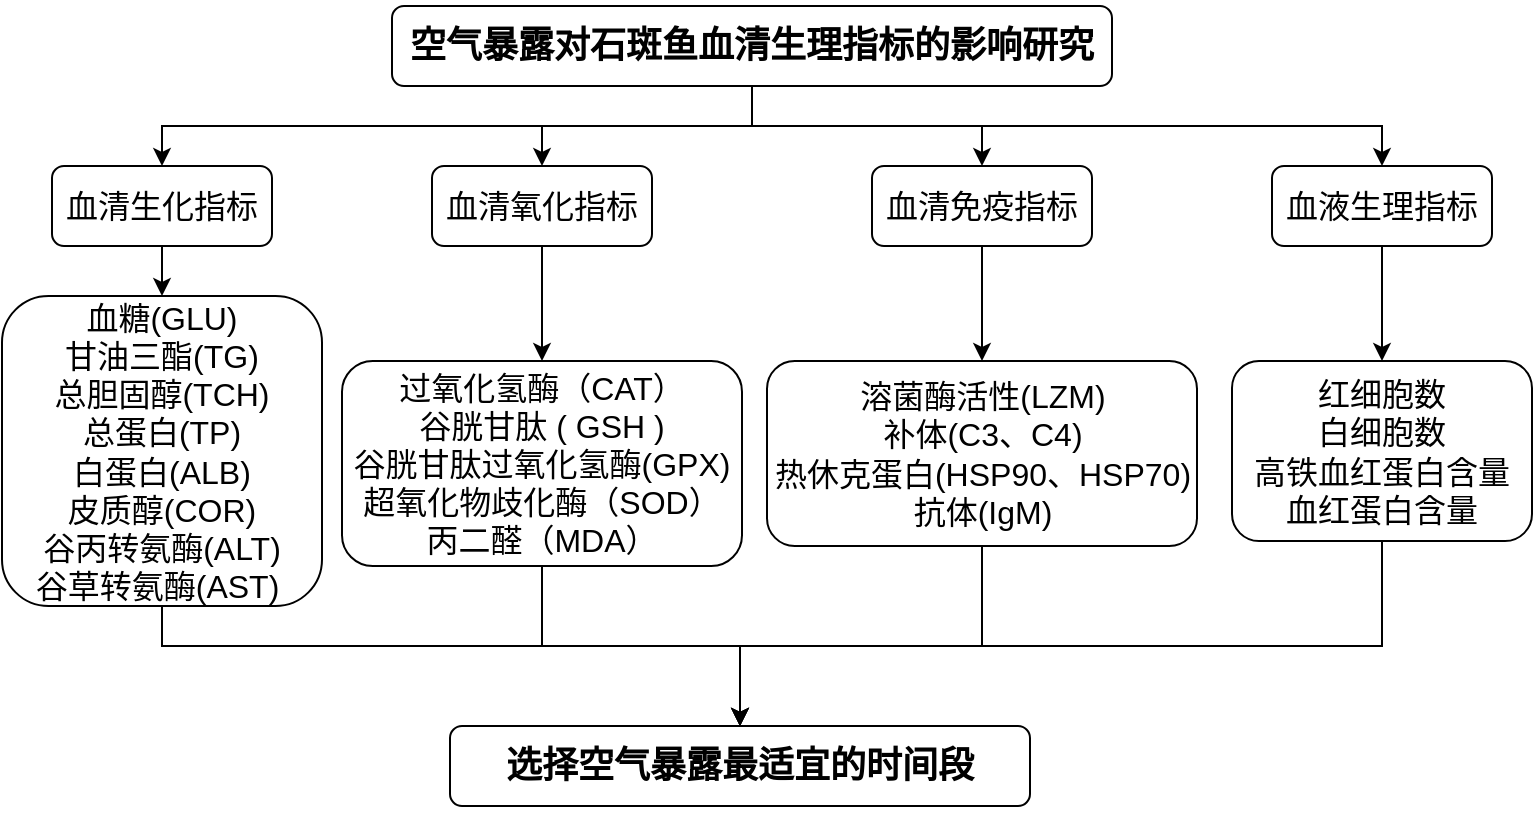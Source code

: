 <mxfile version="20.5.3" type="github">
  <diagram id="t_ZHMAKOfB-Jzqp0-2-7" name="第 1 页">
    <mxGraphModel dx="1375" dy="754" grid="1" gridSize="10" guides="1" tooltips="1" connect="1" arrows="1" fold="1" page="1" pageScale="1" pageWidth="827" pageHeight="1169" math="0" shadow="0">
      <root>
        <mxCell id="0" />
        <mxCell id="1" parent="0" />
        <mxCell id="lnhYDBClP4FOPmQ8MI6j-15" style="edgeStyle=orthogonalEdgeStyle;rounded=0;orthogonalLoop=1;jettySize=auto;html=1;entryX=0.5;entryY=0;entryDx=0;entryDy=0;fontSize=16;" edge="1" parent="1" source="d5aH4Ba-LhkNAMB_kDqy-1" target="lnhYDBClP4FOPmQ8MI6j-4">
          <mxGeometry relative="1" as="geometry" />
        </mxCell>
        <mxCell id="lnhYDBClP4FOPmQ8MI6j-16" style="edgeStyle=orthogonalEdgeStyle;rounded=0;orthogonalLoop=1;jettySize=auto;html=1;fontSize=16;" edge="1" parent="1" source="d5aH4Ba-LhkNAMB_kDqy-1" target="lnhYDBClP4FOPmQ8MI6j-5">
          <mxGeometry relative="1" as="geometry">
            <Array as="points">
              <mxPoint x="420" y="100" />
              <mxPoint x="735" y="100" />
            </Array>
          </mxGeometry>
        </mxCell>
        <mxCell id="lnhYDBClP4FOPmQ8MI6j-17" style="edgeStyle=orthogonalEdgeStyle;rounded=0;orthogonalLoop=1;jettySize=auto;html=1;fontSize=16;" edge="1" parent="1" source="d5aH4Ba-LhkNAMB_kDqy-1" target="lnhYDBClP4FOPmQ8MI6j-3">
          <mxGeometry relative="1" as="geometry" />
        </mxCell>
        <mxCell id="lnhYDBClP4FOPmQ8MI6j-18" style="edgeStyle=orthogonalEdgeStyle;rounded=0;orthogonalLoop=1;jettySize=auto;html=1;fontSize=16;" edge="1" parent="1" source="d5aH4Ba-LhkNAMB_kDqy-1" target="lnhYDBClP4FOPmQ8MI6j-1">
          <mxGeometry relative="1" as="geometry">
            <Array as="points">
              <mxPoint x="420" y="100" />
              <mxPoint x="125" y="100" />
            </Array>
          </mxGeometry>
        </mxCell>
        <mxCell id="d5aH4Ba-LhkNAMB_kDqy-1" value="&lt;p align=&quot;center&quot; class=&quot;MsoNormal&quot;&gt;&lt;b&gt;&lt;span&gt;&lt;font style=&quot;font-size: 18px;&quot;&gt;空气暴露对石斑鱼血清生理指标的影响研究&lt;/font&gt;&lt;/span&gt;&lt;/b&gt;&lt;/p&gt;" style="rounded=1;whiteSpace=wrap;html=1;" parent="1" vertex="1">
          <mxGeometry x="240" y="40" width="360" height="40" as="geometry" />
        </mxCell>
        <mxCell id="lnhYDBClP4FOPmQ8MI6j-11" style="edgeStyle=orthogonalEdgeStyle;rounded=0;orthogonalLoop=1;jettySize=auto;html=1;fontSize=16;" edge="1" parent="1" source="lnhYDBClP4FOPmQ8MI6j-1" target="lnhYDBClP4FOPmQ8MI6j-10">
          <mxGeometry relative="1" as="geometry" />
        </mxCell>
        <mxCell id="lnhYDBClP4FOPmQ8MI6j-1" value="&lt;font style=&quot;font-size: 16px;&quot;&gt;血清生化指标&lt;/font&gt;" style="rounded=1;whiteSpace=wrap;html=1;" vertex="1" parent="1">
          <mxGeometry x="70" y="120" width="110" height="40" as="geometry" />
        </mxCell>
        <mxCell id="lnhYDBClP4FOPmQ8MI6j-12" style="edgeStyle=orthogonalEdgeStyle;rounded=0;orthogonalLoop=1;jettySize=auto;html=1;fontSize=16;" edge="1" parent="1" source="lnhYDBClP4FOPmQ8MI6j-3" target="lnhYDBClP4FOPmQ8MI6j-9">
          <mxGeometry relative="1" as="geometry" />
        </mxCell>
        <mxCell id="lnhYDBClP4FOPmQ8MI6j-3" value="&lt;font style=&quot;font-size: 16px;&quot;&gt;血清氧化指标&lt;/font&gt;" style="rounded=1;whiteSpace=wrap;html=1;" vertex="1" parent="1">
          <mxGeometry x="260" y="120" width="110" height="40" as="geometry" />
        </mxCell>
        <mxCell id="lnhYDBClP4FOPmQ8MI6j-13" style="edgeStyle=orthogonalEdgeStyle;rounded=0;orthogonalLoop=1;jettySize=auto;html=1;entryX=0.5;entryY=0;entryDx=0;entryDy=0;fontSize=16;" edge="1" parent="1" source="lnhYDBClP4FOPmQ8MI6j-4" target="lnhYDBClP4FOPmQ8MI6j-8">
          <mxGeometry relative="1" as="geometry" />
        </mxCell>
        <mxCell id="lnhYDBClP4FOPmQ8MI6j-4" value="&lt;font style=&quot;font-size: 16px;&quot;&gt;血清免疫指标&lt;/font&gt;" style="rounded=1;whiteSpace=wrap;html=1;" vertex="1" parent="1">
          <mxGeometry x="480" y="120" width="110" height="40" as="geometry" />
        </mxCell>
        <mxCell id="lnhYDBClP4FOPmQ8MI6j-14" style="edgeStyle=orthogonalEdgeStyle;rounded=0;orthogonalLoop=1;jettySize=auto;html=1;fontSize=16;" edge="1" parent="1" source="lnhYDBClP4FOPmQ8MI6j-5" target="lnhYDBClP4FOPmQ8MI6j-7">
          <mxGeometry relative="1" as="geometry" />
        </mxCell>
        <mxCell id="lnhYDBClP4FOPmQ8MI6j-5" value="&lt;font style=&quot;font-size: 16px;&quot;&gt;血液生理指标&lt;/font&gt;" style="rounded=1;whiteSpace=wrap;html=1;" vertex="1" parent="1">
          <mxGeometry x="680" y="120" width="110" height="40" as="geometry" />
        </mxCell>
        <mxCell id="lnhYDBClP4FOPmQ8MI6j-6" style="edgeStyle=orthogonalEdgeStyle;rounded=0;orthogonalLoop=1;jettySize=auto;html=1;exitX=0.5;exitY=1;exitDx=0;exitDy=0;" edge="1" parent="1" source="lnhYDBClP4FOPmQ8MI6j-4" target="lnhYDBClP4FOPmQ8MI6j-4">
          <mxGeometry relative="1" as="geometry" />
        </mxCell>
        <mxCell id="lnhYDBClP4FOPmQ8MI6j-23" style="edgeStyle=orthogonalEdgeStyle;rounded=0;orthogonalLoop=1;jettySize=auto;html=1;entryX=0.5;entryY=0;entryDx=0;entryDy=0;fontSize=16;" edge="1" parent="1" source="lnhYDBClP4FOPmQ8MI6j-7" target="lnhYDBClP4FOPmQ8MI6j-19">
          <mxGeometry relative="1" as="geometry">
            <Array as="points">
              <mxPoint x="735" y="360" />
              <mxPoint x="414" y="360" />
            </Array>
          </mxGeometry>
        </mxCell>
        <mxCell id="lnhYDBClP4FOPmQ8MI6j-7" value="红细胞数&lt;br&gt;白细胞数&lt;br&gt;高铁血红蛋白含量&lt;br&gt;血红蛋白含量" style="rounded=1;whiteSpace=wrap;html=1;fontSize=16;" vertex="1" parent="1">
          <mxGeometry x="660" y="217.5" width="150" height="90" as="geometry" />
        </mxCell>
        <mxCell id="lnhYDBClP4FOPmQ8MI6j-22" style="edgeStyle=orthogonalEdgeStyle;rounded=0;orthogonalLoop=1;jettySize=auto;html=1;entryX=0.5;entryY=0;entryDx=0;entryDy=0;fontSize=16;" edge="1" parent="1" source="lnhYDBClP4FOPmQ8MI6j-8" target="lnhYDBClP4FOPmQ8MI6j-19">
          <mxGeometry relative="1" as="geometry">
            <Array as="points">
              <mxPoint x="535" y="360" />
              <mxPoint x="414" y="360" />
            </Array>
          </mxGeometry>
        </mxCell>
        <mxCell id="lnhYDBClP4FOPmQ8MI6j-8" value="&lt;span&gt;溶菌酶活性(&lt;/span&gt;&lt;span lang=&quot;EN-US&quot;&gt;LZM)&lt;br&gt;补体(C3、C4)&lt;br&gt;热休克蛋白(HSP90、HSP70)&lt;br&gt;抗体(IgM)&lt;/span&gt;" style="rounded=1;whiteSpace=wrap;html=1;fontSize=16;" vertex="1" parent="1">
          <mxGeometry x="427.5" y="217.5" width="215" height="92.5" as="geometry" />
        </mxCell>
        <mxCell id="lnhYDBClP4FOPmQ8MI6j-21" style="edgeStyle=orthogonalEdgeStyle;rounded=0;orthogonalLoop=1;jettySize=auto;html=1;entryX=0.5;entryY=0;entryDx=0;entryDy=0;fontSize=16;" edge="1" parent="1" source="lnhYDBClP4FOPmQ8MI6j-9" target="lnhYDBClP4FOPmQ8MI6j-19">
          <mxGeometry relative="1" as="geometry" />
        </mxCell>
        <mxCell id="lnhYDBClP4FOPmQ8MI6j-9" value="过氧化氢酶（CAT）&lt;br&gt;谷胱甘肽 ( GSH )&lt;br&gt;谷胱甘肽过氧化氢酶(GPX)&lt;br&gt;超氧化物歧化酶（SOD）&lt;br&gt;丙二醛（MDA）" style="rounded=1;whiteSpace=wrap;html=1;fontSize=16;" vertex="1" parent="1">
          <mxGeometry x="215" y="217.5" width="200" height="102.5" as="geometry" />
        </mxCell>
        <mxCell id="lnhYDBClP4FOPmQ8MI6j-20" style="edgeStyle=orthogonalEdgeStyle;rounded=0;orthogonalLoop=1;jettySize=auto;html=1;fontSize=16;" edge="1" parent="1" source="lnhYDBClP4FOPmQ8MI6j-10" target="lnhYDBClP4FOPmQ8MI6j-19">
          <mxGeometry relative="1" as="geometry">
            <Array as="points">
              <mxPoint x="125" y="360" />
              <mxPoint x="414" y="360" />
            </Array>
          </mxGeometry>
        </mxCell>
        <mxCell id="lnhYDBClP4FOPmQ8MI6j-10" value="血糖(GLU)&lt;br&gt;甘油三酯(TG)&lt;br&gt;总胆固醇(TCH)&lt;br&gt;总蛋白(TP)&lt;br&gt;白蛋白(ALB)&lt;br&gt;皮质醇(COR)&lt;br&gt;谷丙转氨酶(ALT) &lt;br&gt;谷草转氨酶(AST)&amp;nbsp;" style="rounded=1;whiteSpace=wrap;html=1;fontSize=16;" vertex="1" parent="1">
          <mxGeometry x="45" y="185" width="160" height="155" as="geometry" />
        </mxCell>
        <mxCell id="lnhYDBClP4FOPmQ8MI6j-19" value="&lt;p align=&quot;center&quot; class=&quot;MsoNormal&quot;&gt;&lt;b&gt;&lt;span&gt;&lt;font style=&quot;font-size: 18px;&quot;&gt;选择空气暴露最适宜的时间段&lt;/font&gt;&lt;/span&gt;&lt;/b&gt;&lt;/p&gt;" style="rounded=1;whiteSpace=wrap;html=1;" vertex="1" parent="1">
          <mxGeometry x="269" y="400" width="290" height="40" as="geometry" />
        </mxCell>
      </root>
    </mxGraphModel>
  </diagram>
</mxfile>
